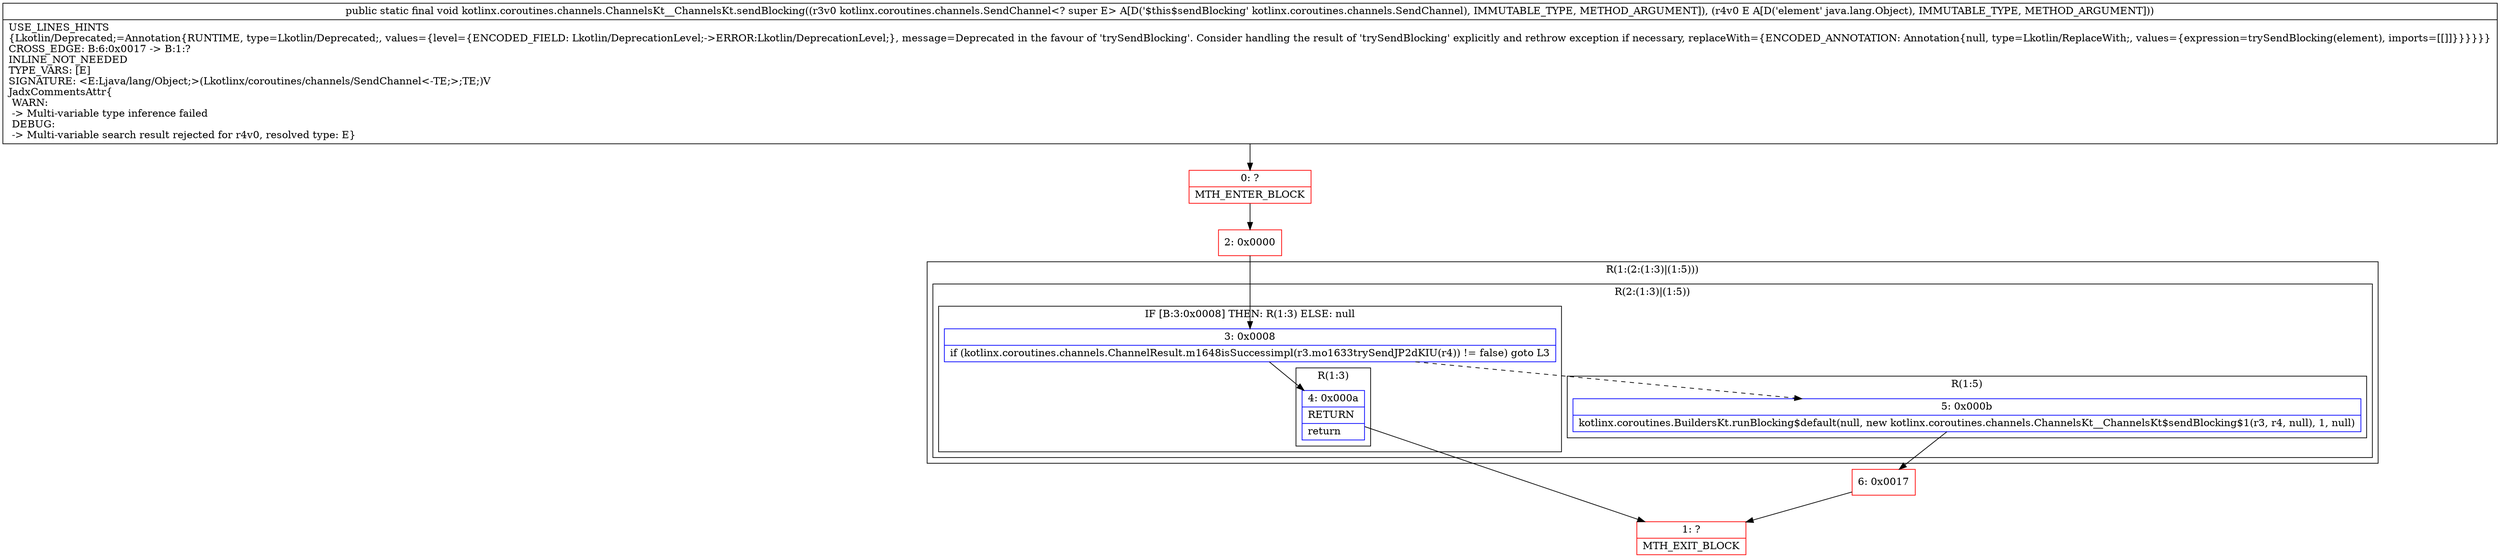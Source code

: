 digraph "CFG forkotlinx.coroutines.channels.ChannelsKt__ChannelsKt.sendBlocking(Lkotlinx\/coroutines\/channels\/SendChannel;Ljava\/lang\/Object;)V" {
subgraph cluster_Region_390214423 {
label = "R(1:(2:(1:3)|(1:5)))";
node [shape=record,color=blue];
subgraph cluster_Region_454377719 {
label = "R(2:(1:3)|(1:5))";
node [shape=record,color=blue];
subgraph cluster_IfRegion_747939546 {
label = "IF [B:3:0x0008] THEN: R(1:3) ELSE: null";
node [shape=record,color=blue];
Node_3 [shape=record,label="{3\:\ 0x0008|if (kotlinx.coroutines.channels.ChannelResult.m1648isSuccessimpl(r3.mo1633trySendJP2dKIU(r4)) != false) goto L3\l}"];
subgraph cluster_Region_654567505 {
label = "R(1:3)";
node [shape=record,color=blue];
Node_4 [shape=record,label="{4\:\ 0x000a|RETURN\l|return\l}"];
}
}
subgraph cluster_Region_559922477 {
label = "R(1:5)";
node [shape=record,color=blue];
Node_5 [shape=record,label="{5\:\ 0x000b|kotlinx.coroutines.BuildersKt.runBlocking$default(null, new kotlinx.coroutines.channels.ChannelsKt__ChannelsKt$sendBlocking$1(r3, r4, null), 1, null)\l}"];
}
}
}
Node_0 [shape=record,color=red,label="{0\:\ ?|MTH_ENTER_BLOCK\l}"];
Node_2 [shape=record,color=red,label="{2\:\ 0x0000}"];
Node_1 [shape=record,color=red,label="{1\:\ ?|MTH_EXIT_BLOCK\l}"];
Node_6 [shape=record,color=red,label="{6\:\ 0x0017}"];
MethodNode[shape=record,label="{public static final void kotlinx.coroutines.channels.ChannelsKt__ChannelsKt.sendBlocking((r3v0 kotlinx.coroutines.channels.SendChannel\<? super E\> A[D('$this$sendBlocking' kotlinx.coroutines.channels.SendChannel), IMMUTABLE_TYPE, METHOD_ARGUMENT]), (r4v0 E A[D('element' java.lang.Object), IMMUTABLE_TYPE, METHOD_ARGUMENT]))  | USE_LINES_HINTS\l\{Lkotlin\/Deprecated;=Annotation\{RUNTIME, type=Lkotlin\/Deprecated;, values=\{level=\{ENCODED_FIELD: Lkotlin\/DeprecationLevel;\-\>ERROR:Lkotlin\/DeprecationLevel;\}, message=Deprecated in the favour of 'trySendBlocking'. Consider handling the result of 'trySendBlocking' explicitly and rethrow exception if necessary, replaceWith=\{ENCODED_ANNOTATION: Annotation\{null, type=Lkotlin\/ReplaceWith;, values=\{expression=trySendBlocking(element), imports=[[]]\}\}\}\}\}\}\lCROSS_EDGE: B:6:0x0017 \-\> B:1:?\lINLINE_NOT_NEEDED\lTYPE_VARS: [E]\lSIGNATURE: \<E:Ljava\/lang\/Object;\>(Lkotlinx\/coroutines\/channels\/SendChannel\<\-TE;\>;TE;)V\lJadxCommentsAttr\{\l WARN: \l \-\> Multi\-variable type inference failed\l DEBUG: \l \-\> Multi\-variable search result rejected for r4v0, resolved type: E\}\l}"];
MethodNode -> Node_0;Node_3 -> Node_4;
Node_3 -> Node_5[style=dashed];
Node_4 -> Node_1;
Node_5 -> Node_6;
Node_0 -> Node_2;
Node_2 -> Node_3;
Node_6 -> Node_1;
}

